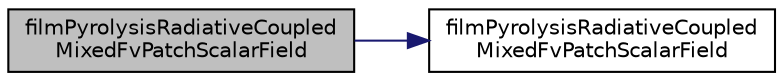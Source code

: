 digraph "filmPyrolysisRadiativeCoupledMixedFvPatchScalarField"
{
  bgcolor="transparent";
  edge [fontname="Helvetica",fontsize="10",labelfontname="Helvetica",labelfontsize="10"];
  node [fontname="Helvetica",fontsize="10",shape=record];
  rankdir="LR";
  Node62 [label="filmPyrolysisRadiativeCoupled\lMixedFvPatchScalarField",height=0.2,width=0.4,color="black", fillcolor="grey75", style="filled", fontcolor="black"];
  Node62 -> Node63 [color="midnightblue",fontsize="10",style="solid",fontname="Helvetica"];
  Node63 [label="filmPyrolysisRadiativeCoupled\lMixedFvPatchScalarField",height=0.2,width=0.4,color="black",URL="$a30057.html#a1bdcd6a656ea3867f4ffa06e0eb51e41",tooltip="Construct from patch and internal field. "];
}
